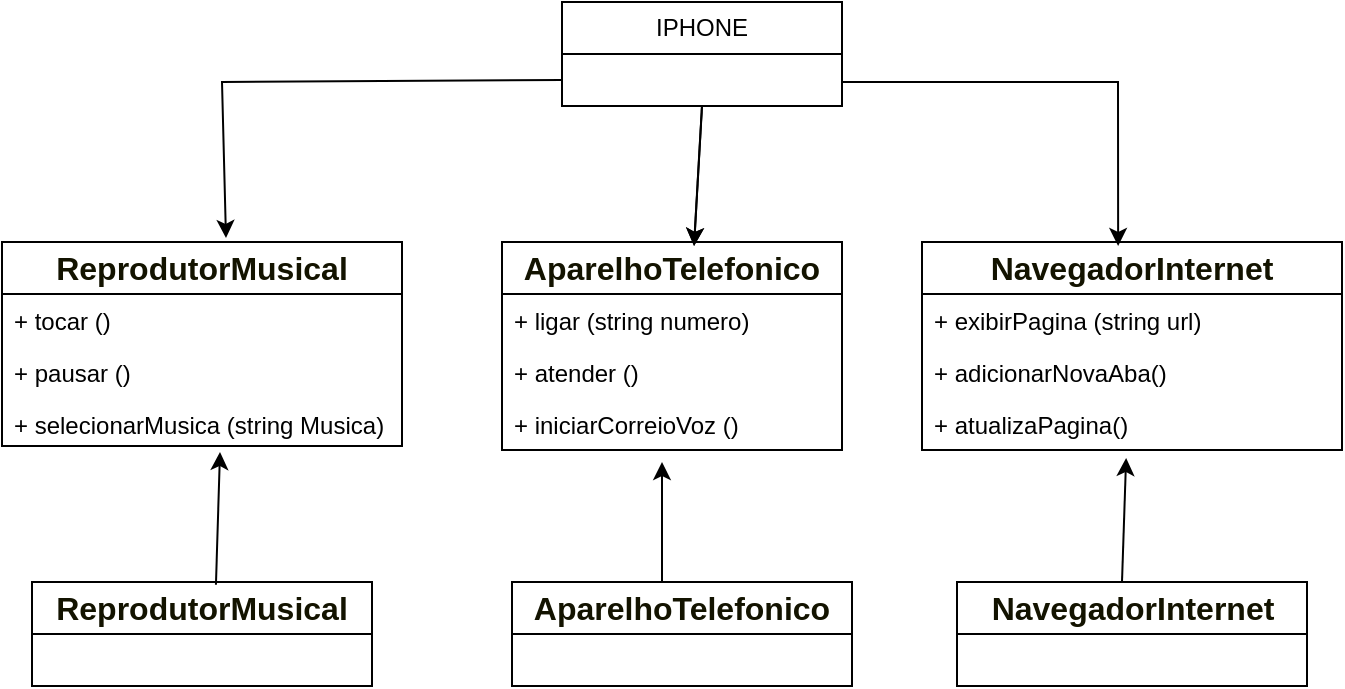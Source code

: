 <mxfile version="24.5.2" type="device">
  <diagram name="Page-1" id="c4acf3e9-155e-7222-9cf6-157b1a14988f">
    <mxGraphModel dx="1194" dy="750" grid="1" gridSize="10" guides="1" tooltips="1" connect="1" arrows="1" fold="1" page="1" pageScale="1" pageWidth="850" pageHeight="1100" background="none" math="0" shadow="0">
      <root>
        <mxCell id="0" />
        <mxCell id="1" parent="0" />
        <mxCell id="jbp7wJCzO9JEO05FriEm-1" value="IPHONE" style="swimlane;fontStyle=0;childLayout=stackLayout;horizontal=1;startSize=26;fillColor=none;horizontalStack=0;resizeParent=1;resizeParentMax=0;resizeLast=0;collapsible=1;marginBottom=0;whiteSpace=wrap;html=1;" vertex="1" parent="1">
          <mxGeometry x="340" y="40" width="140" height="52" as="geometry" />
        </mxCell>
        <mxCell id="jbp7wJCzO9JEO05FriEm-5" value="&lt;span style=&quot;color: rgb(19, 19, 0); font-family: &amp;quot;trebuchet ms&amp;quot;, verdana, arial, sans-serif; font-size: 16px; font-weight: 700; text-align: start; text-wrap: nowrap; background-color: rgb(255, 255, 255);&quot;&gt;ReprodutorMusical&lt;/span&gt;" style="swimlane;fontStyle=0;childLayout=stackLayout;horizontal=1;startSize=26;fillColor=none;horizontalStack=0;resizeParent=1;resizeParentMax=0;resizeLast=0;collapsible=1;marginBottom=0;whiteSpace=wrap;html=1;" vertex="1" parent="1">
          <mxGeometry x="60" y="160" width="200" height="102" as="geometry" />
        </mxCell>
        <mxCell id="jbp7wJCzO9JEO05FriEm-6" value="+ tocar ()" style="text;strokeColor=none;fillColor=none;align=left;verticalAlign=top;spacingLeft=4;spacingRight=4;overflow=hidden;rotatable=0;points=[[0,0.5],[1,0.5]];portConstraint=eastwest;whiteSpace=wrap;html=1;" vertex="1" parent="jbp7wJCzO9JEO05FriEm-5">
          <mxGeometry y="26" width="200" height="26" as="geometry" />
        </mxCell>
        <mxCell id="jbp7wJCzO9JEO05FriEm-7" value="+ pausar ()" style="text;strokeColor=none;fillColor=none;align=left;verticalAlign=top;spacingLeft=4;spacingRight=4;overflow=hidden;rotatable=0;points=[[0,0.5],[1,0.5]];portConstraint=eastwest;whiteSpace=wrap;html=1;" vertex="1" parent="jbp7wJCzO9JEO05FriEm-5">
          <mxGeometry y="52" width="200" height="26" as="geometry" />
        </mxCell>
        <mxCell id="jbp7wJCzO9JEO05FriEm-8" value="+ selecionarMusica (string Musica)" style="text;strokeColor=none;fillColor=none;align=left;verticalAlign=top;spacingLeft=4;spacingRight=4;overflow=hidden;rotatable=0;points=[[0,0.5],[1,0.5]];portConstraint=eastwest;whiteSpace=wrap;html=1;" vertex="1" parent="jbp7wJCzO9JEO05FriEm-5">
          <mxGeometry y="78" width="200" height="24" as="geometry" />
        </mxCell>
        <mxCell id="jbp7wJCzO9JEO05FriEm-9" value="&lt;span style=&quot;color: rgb(19, 19, 0); font-family: &amp;quot;trebuchet ms&amp;quot;, verdana, arial, sans-serif; font-size: 16px; font-weight: 700; text-align: start; text-wrap: nowrap; background-color: rgb(255, 255, 255);&quot;&gt;AparelhoTelefonico&lt;/span&gt;" style="swimlane;fontStyle=0;childLayout=stackLayout;horizontal=1;startSize=26;fillColor=none;horizontalStack=0;resizeParent=1;resizeParentMax=0;resizeLast=0;collapsible=1;marginBottom=0;whiteSpace=wrap;html=1;" vertex="1" parent="1">
          <mxGeometry x="310" y="160" width="170" height="104" as="geometry" />
        </mxCell>
        <mxCell id="jbp7wJCzO9JEO05FriEm-11" value="+ ligar (string numero)" style="text;strokeColor=none;fillColor=none;align=left;verticalAlign=top;spacingLeft=4;spacingRight=4;overflow=hidden;rotatable=0;points=[[0,0.5],[1,0.5]];portConstraint=eastwest;whiteSpace=wrap;html=1;" vertex="1" parent="jbp7wJCzO9JEO05FriEm-9">
          <mxGeometry y="26" width="170" height="26" as="geometry" />
        </mxCell>
        <mxCell id="jbp7wJCzO9JEO05FriEm-12" value="+ atender ()" style="text;strokeColor=none;fillColor=none;align=left;verticalAlign=top;spacingLeft=4;spacingRight=4;overflow=hidden;rotatable=0;points=[[0,0.5],[1,0.5]];portConstraint=eastwest;whiteSpace=wrap;html=1;" vertex="1" parent="jbp7wJCzO9JEO05FriEm-9">
          <mxGeometry y="52" width="170" height="26" as="geometry" />
        </mxCell>
        <mxCell id="jbp7wJCzO9JEO05FriEm-17" value="+ iniciarCorreioVoz ()" style="text;strokeColor=none;fillColor=none;align=left;verticalAlign=top;spacingLeft=4;spacingRight=4;overflow=hidden;rotatable=0;points=[[0,0.5],[1,0.5]];portConstraint=eastwest;whiteSpace=wrap;html=1;" vertex="1" parent="jbp7wJCzO9JEO05FriEm-9">
          <mxGeometry y="78" width="170" height="26" as="geometry" />
        </mxCell>
        <mxCell id="jbp7wJCzO9JEO05FriEm-13" value="&lt;span style=&quot;color: rgb(19, 19, 0); font-family: &amp;quot;trebuchet ms&amp;quot;, verdana, arial, sans-serif; font-size: 16px; font-weight: 700; text-align: start; text-wrap: nowrap; background-color: rgb(255, 255, 255);&quot;&gt;NavegadorInternet&lt;/span&gt;" style="swimlane;fontStyle=0;childLayout=stackLayout;horizontal=1;startSize=26;fillColor=none;horizontalStack=0;resizeParent=1;resizeParentMax=0;resizeLast=0;collapsible=1;marginBottom=0;whiteSpace=wrap;html=1;" vertex="1" parent="1">
          <mxGeometry x="520" y="160" width="210" height="104" as="geometry" />
        </mxCell>
        <mxCell id="jbp7wJCzO9JEO05FriEm-14" value="+ exibirPagina (string url)" style="text;strokeColor=none;fillColor=none;align=left;verticalAlign=top;spacingLeft=4;spacingRight=4;overflow=hidden;rotatable=0;points=[[0,0.5],[1,0.5]];portConstraint=eastwest;whiteSpace=wrap;html=1;" vertex="1" parent="jbp7wJCzO9JEO05FriEm-13">
          <mxGeometry y="26" width="210" height="26" as="geometry" />
        </mxCell>
        <mxCell id="jbp7wJCzO9JEO05FriEm-15" value="+ adicionarNovaAba()" style="text;strokeColor=none;fillColor=none;align=left;verticalAlign=top;spacingLeft=4;spacingRight=4;overflow=hidden;rotatable=0;points=[[0,0.5],[1,0.5]];portConstraint=eastwest;whiteSpace=wrap;html=1;" vertex="1" parent="jbp7wJCzO9JEO05FriEm-13">
          <mxGeometry y="52" width="210" height="26" as="geometry" />
        </mxCell>
        <mxCell id="jbp7wJCzO9JEO05FriEm-16" value="+ atualizaPagina()" style="text;strokeColor=none;fillColor=none;align=left;verticalAlign=top;spacingLeft=4;spacingRight=4;overflow=hidden;rotatable=0;points=[[0,0.5],[1,0.5]];portConstraint=eastwest;whiteSpace=wrap;html=1;" vertex="1" parent="jbp7wJCzO9JEO05FriEm-13">
          <mxGeometry y="78" width="210" height="26" as="geometry" />
        </mxCell>
        <mxCell id="jbp7wJCzO9JEO05FriEm-22" value="" style="endArrow=classic;html=1;rounded=0;exitX=0.5;exitY=1;exitDx=0;exitDy=0;entryX=0.565;entryY=0.019;entryDx=0;entryDy=0;entryPerimeter=0;" edge="1" parent="1" source="jbp7wJCzO9JEO05FriEm-1" target="jbp7wJCzO9JEO05FriEm-9">
          <mxGeometry width="50" height="50" relative="1" as="geometry">
            <mxPoint x="400" y="140" as="sourcePoint" />
            <mxPoint x="450" y="90" as="targetPoint" />
          </mxGeometry>
        </mxCell>
        <mxCell id="jbp7wJCzO9JEO05FriEm-23" value="" style="endArrow=classic;html=1;rounded=0;exitX=0.5;exitY=1;exitDx=0;exitDy=0;entryX=0.565;entryY=0.019;entryDx=0;entryDy=0;entryPerimeter=0;" edge="1" parent="1">
          <mxGeometry width="50" height="50" relative="1" as="geometry">
            <mxPoint x="410" y="92" as="sourcePoint" />
            <mxPoint x="406" y="162" as="targetPoint" />
          </mxGeometry>
        </mxCell>
        <mxCell id="jbp7wJCzO9JEO05FriEm-24" value="" style="endArrow=classic;html=1;rounded=0;exitX=0;exitY=0.75;exitDx=0;exitDy=0;entryX=0.56;entryY=-0.02;entryDx=0;entryDy=0;entryPerimeter=0;" edge="1" parent="1" source="jbp7wJCzO9JEO05FriEm-1" target="jbp7wJCzO9JEO05FriEm-5">
          <mxGeometry width="50" height="50" relative="1" as="geometry">
            <mxPoint x="420" y="102" as="sourcePoint" />
            <mxPoint x="416" y="172" as="targetPoint" />
            <Array as="points">
              <mxPoint x="170" y="80" />
            </Array>
          </mxGeometry>
        </mxCell>
        <mxCell id="jbp7wJCzO9JEO05FriEm-25" value="" style="endArrow=classic;html=1;rounded=0;entryX=0.467;entryY=0.019;entryDx=0;entryDy=0;entryPerimeter=0;" edge="1" parent="1" target="jbp7wJCzO9JEO05FriEm-13">
          <mxGeometry width="50" height="50" relative="1" as="geometry">
            <mxPoint x="480" y="80" as="sourcePoint" />
            <mxPoint x="426" y="182" as="targetPoint" />
            <Array as="points">
              <mxPoint x="618" y="80" />
            </Array>
          </mxGeometry>
        </mxCell>
        <mxCell id="jbp7wJCzO9JEO05FriEm-26" value="&lt;span style=&quot;color: rgb(19, 19, 0); font-family: &amp;quot;trebuchet ms&amp;quot;, verdana, arial, sans-serif; font-size: 16px; font-weight: 700; text-align: start; text-wrap: nowrap; background-color: rgb(255, 255, 255);&quot;&gt;ReprodutorMusical&lt;/span&gt;" style="swimlane;fontStyle=0;childLayout=stackLayout;horizontal=1;startSize=26;fillColor=none;horizontalStack=0;resizeParent=1;resizeParentMax=0;resizeLast=0;collapsible=1;marginBottom=0;whiteSpace=wrap;html=1;" vertex="1" parent="1">
          <mxGeometry x="75" y="330" width="170" height="52" as="geometry" />
        </mxCell>
        <mxCell id="jbp7wJCzO9JEO05FriEm-30" value="&lt;span style=&quot;color: rgb(19, 19, 0); font-family: &amp;quot;trebuchet ms&amp;quot;, verdana, arial, sans-serif; font-size: 16px; font-weight: 700; text-align: start; text-wrap: nowrap; background-color: rgb(255, 255, 255);&quot;&gt;AparelhoTelefonico&lt;/span&gt;" style="swimlane;fontStyle=0;childLayout=stackLayout;horizontal=1;startSize=26;fillColor=none;horizontalStack=0;resizeParent=1;resizeParentMax=0;resizeLast=0;collapsible=1;marginBottom=0;whiteSpace=wrap;html=1;" vertex="1" parent="1">
          <mxGeometry x="315" y="330" width="170" height="52" as="geometry" />
        </mxCell>
        <mxCell id="jbp7wJCzO9JEO05FriEm-34" value="&lt;span style=&quot;color: rgb(19, 19, 0); font-family: &amp;quot;trebuchet ms&amp;quot;, verdana, arial, sans-serif; font-size: 16px; font-weight: 700; text-align: start; text-wrap: nowrap; background-color: rgb(255, 255, 255);&quot;&gt;NavegadorInternet&lt;/span&gt;" style="swimlane;fontStyle=0;childLayout=stackLayout;horizontal=1;startSize=26;fillColor=none;horizontalStack=0;resizeParent=1;resizeParentMax=0;resizeLast=0;collapsible=1;marginBottom=0;whiteSpace=wrap;html=1;" vertex="1" parent="1">
          <mxGeometry x="537.5" y="330" width="175" height="52" as="geometry" />
        </mxCell>
        <mxCell id="jbp7wJCzO9JEO05FriEm-38" value="" style="endArrow=classic;html=1;rounded=0;exitX=0.541;exitY=0.026;exitDx=0;exitDy=0;exitPerimeter=0;entryX=0.545;entryY=1.125;entryDx=0;entryDy=0;entryPerimeter=0;" edge="1" parent="1" source="jbp7wJCzO9JEO05FriEm-26" target="jbp7wJCzO9JEO05FriEm-8">
          <mxGeometry width="50" height="50" relative="1" as="geometry">
            <mxPoint x="400" y="440" as="sourcePoint" />
            <mxPoint x="450" y="390" as="targetPoint" />
          </mxGeometry>
        </mxCell>
        <mxCell id="jbp7wJCzO9JEO05FriEm-43" value="" style="endArrow=classic;html=1;rounded=0;" edge="1" parent="1">
          <mxGeometry width="50" height="50" relative="1" as="geometry">
            <mxPoint x="390" y="330" as="sourcePoint" />
            <mxPoint x="390" y="270" as="targetPoint" />
            <Array as="points">
              <mxPoint x="390" y="290" />
            </Array>
          </mxGeometry>
        </mxCell>
        <mxCell id="jbp7wJCzO9JEO05FriEm-44" value="" style="endArrow=classic;html=1;rounded=0;entryX=0.486;entryY=1.154;entryDx=0;entryDy=0;entryPerimeter=0;" edge="1" parent="1" target="jbp7wJCzO9JEO05FriEm-16">
          <mxGeometry width="50" height="50" relative="1" as="geometry">
            <mxPoint x="620" y="330" as="sourcePoint" />
            <mxPoint x="450" y="370" as="targetPoint" />
          </mxGeometry>
        </mxCell>
      </root>
    </mxGraphModel>
  </diagram>
</mxfile>
